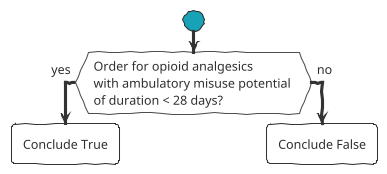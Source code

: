 @startuml For Acute Pain Flow Diagram
!theme sketchy-outline
start

if (Order for opioid analgesics 
with ambulatory misuse potential 
of duration < 28 days?) then (yes)
:Conclude True;
kill
else (no)
:Conclude False;
kill

@enduml